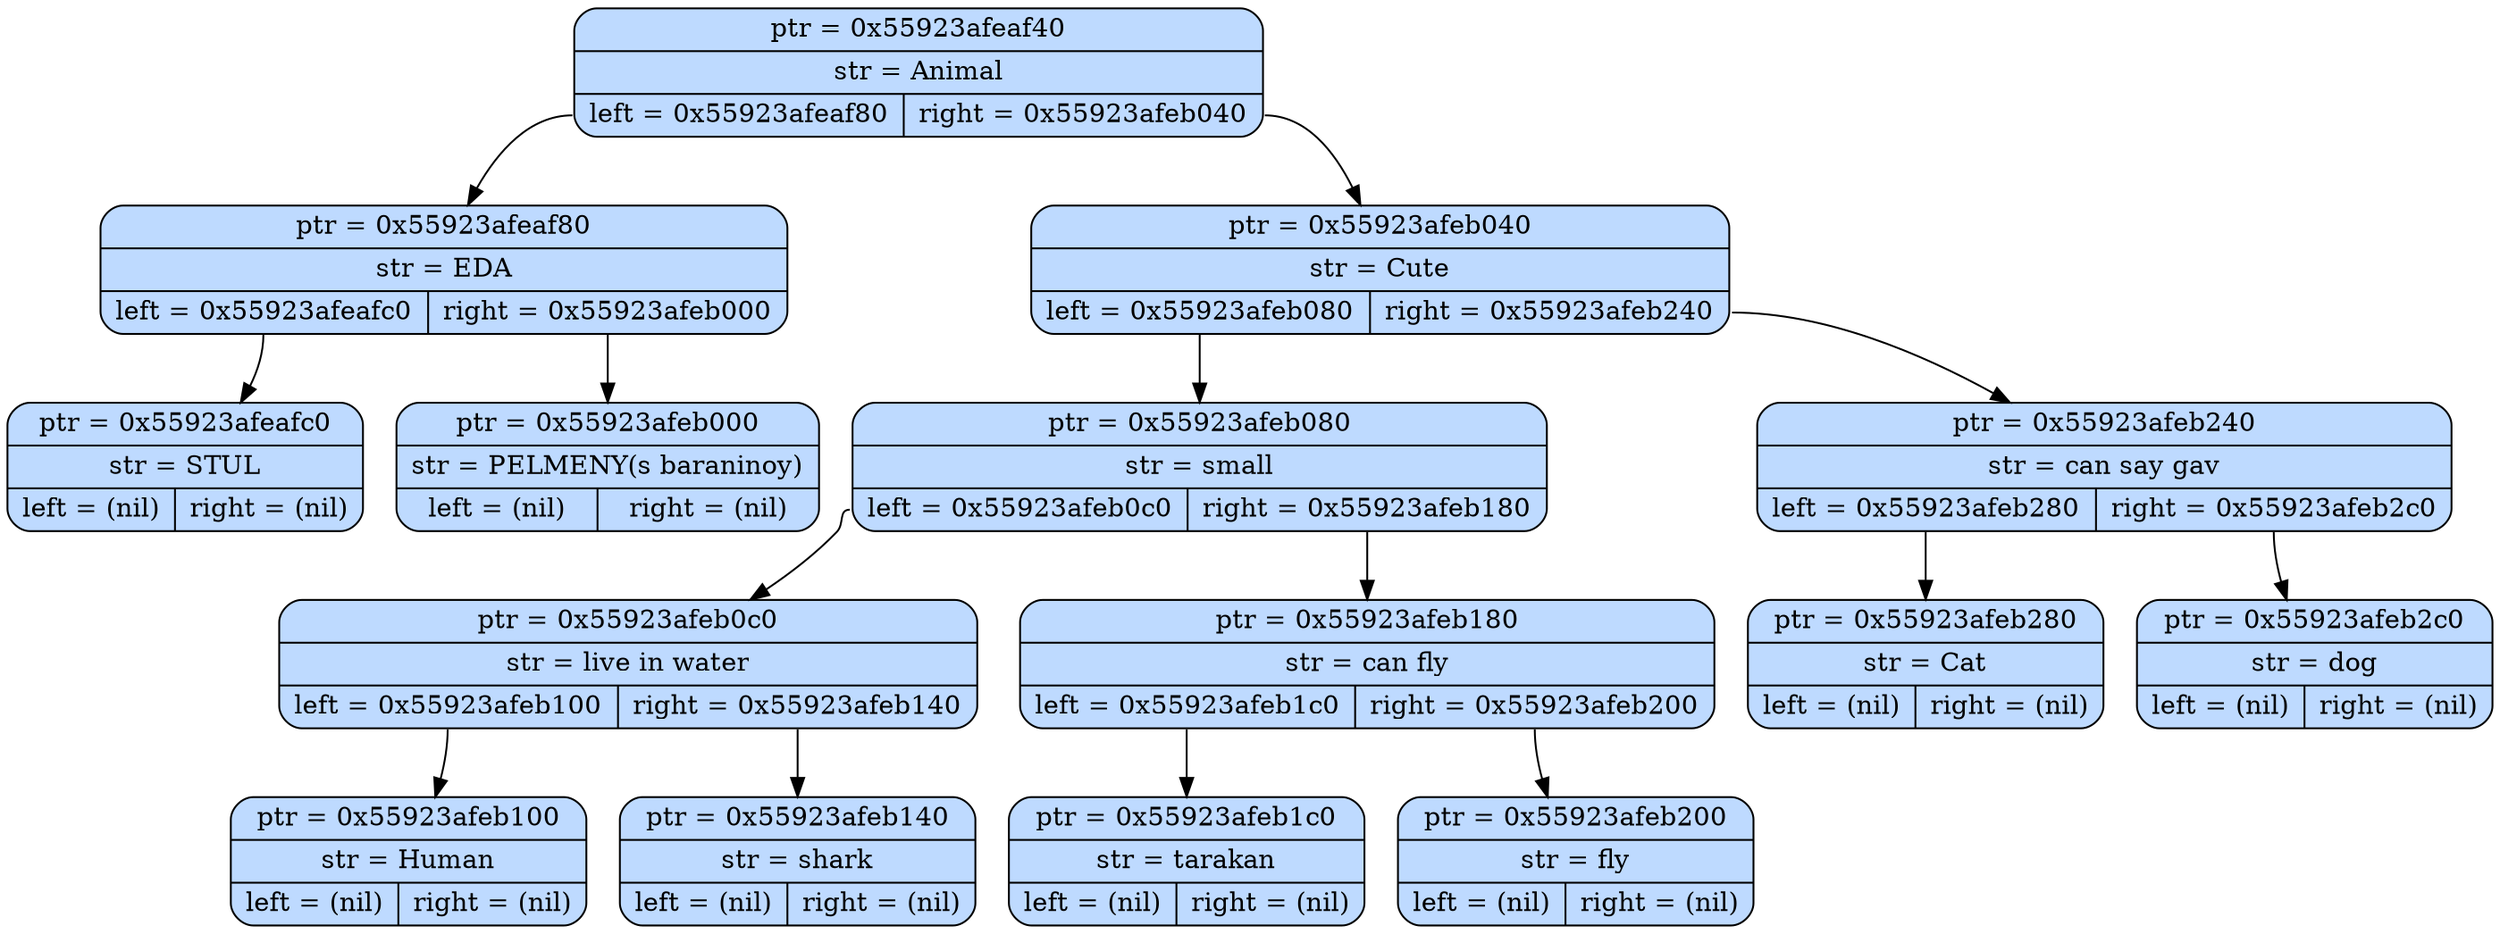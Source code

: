 digraph {
    node0x55923afeaf40 [shape = "Mrecord",  label=" {ptr = 0x55923afeaf40 | str = Animal | {<f0> left = 0x55923afeaf80 | <f1> right = 0x55923afeb040}} ", style="filled", fillcolor="#BEDAFF"]
    node0x55923afeaf40:<f0> -> node0x55923afeaf80
    node0x55923afeaf40:<f1> -> node0x55923afeb040

    node0x55923afeaf80 [shape = "Mrecord",  label=" {ptr = 0x55923afeaf80 | str = EDA | {<f0> left = 0x55923afeafc0 | <f1> right = 0x55923afeb000}} ", style="filled", fillcolor="#BEDAFF"]
    node0x55923afeaf80:<f0> -> node0x55923afeafc0
    node0x55923afeaf80:<f1> -> node0x55923afeb000

    node0x55923afeafc0 [shape = "Mrecord",  label=" {ptr = 0x55923afeafc0 | str = STUL | {<f0> left = (nil) | <f1> right = (nil)}} ", style="filled", fillcolor="#BEDAFF"]

    node0x55923afeb000 [shape = "Mrecord",  label=" {ptr = 0x55923afeb000 | str = PELMENY(s baraninoy) | {<f0> left = (nil) | <f1> right = (nil)}} ", style="filled", fillcolor="#BEDAFF"]

    node0x55923afeb040 [shape = "Mrecord",  label=" {ptr = 0x55923afeb040 | str = Cute | {<f0> left = 0x55923afeb080 | <f1> right = 0x55923afeb240}} ", style="filled", fillcolor="#BEDAFF"]
    node0x55923afeb040:<f0> -> node0x55923afeb080
    node0x55923afeb040:<f1> -> node0x55923afeb240

    node0x55923afeb080 [shape = "Mrecord",  label=" {ptr = 0x55923afeb080 | str = small | {<f0> left = 0x55923afeb0c0 | <f1> right = 0x55923afeb180}} ", style="filled", fillcolor="#BEDAFF"]
    node0x55923afeb080:<f0> -> node0x55923afeb0c0
    node0x55923afeb080:<f1> -> node0x55923afeb180

    node0x55923afeb0c0 [shape = "Mrecord",  label=" {ptr = 0x55923afeb0c0 | str = live in water | {<f0> left = 0x55923afeb100 | <f1> right = 0x55923afeb140}} ", style="filled", fillcolor="#BEDAFF"]
    node0x55923afeb0c0:<f0> -> node0x55923afeb100
    node0x55923afeb0c0:<f1> -> node0x55923afeb140

    node0x55923afeb100 [shape = "Mrecord",  label=" {ptr = 0x55923afeb100 | str = Human | {<f0> left = (nil) | <f1> right = (nil)}} ", style="filled", fillcolor="#BEDAFF"]

    node0x55923afeb140 [shape = "Mrecord",  label=" {ptr = 0x55923afeb140 | str = shark | {<f0> left = (nil) | <f1> right = (nil)}} ", style="filled", fillcolor="#BEDAFF"]

    node0x55923afeb180 [shape = "Mrecord",  label=" {ptr = 0x55923afeb180 | str = can fly | {<f0> left = 0x55923afeb1c0 | <f1> right = 0x55923afeb200}} ", style="filled", fillcolor="#BEDAFF"]
    node0x55923afeb180:<f0> -> node0x55923afeb1c0
    node0x55923afeb180:<f1> -> node0x55923afeb200

    node0x55923afeb1c0 [shape = "Mrecord",  label=" {ptr = 0x55923afeb1c0 | str = tarakan | {<f0> left = (nil) | <f1> right = (nil)}} ", style="filled", fillcolor="#BEDAFF"]

    node0x55923afeb200 [shape = "Mrecord",  label=" {ptr = 0x55923afeb200 | str = fly | {<f0> left = (nil) | <f1> right = (nil)}} ", style="filled", fillcolor="#BEDAFF"]

    node0x55923afeb240 [shape = "Mrecord",  label=" {ptr = 0x55923afeb240 | str = can say gav | {<f0> left = 0x55923afeb280 | <f1> right = 0x55923afeb2c0}} ", style="filled", fillcolor="#BEDAFF"]
    node0x55923afeb240:<f0> -> node0x55923afeb280
    node0x55923afeb240:<f1> -> node0x55923afeb2c0

    node0x55923afeb280 [shape = "Mrecord",  label=" {ptr = 0x55923afeb280 | str = Cat | {<f0> left = (nil) | <f1> right = (nil)}} ", style="filled", fillcolor="#BEDAFF"]

    node0x55923afeb2c0 [shape = "Mrecord",  label=" {ptr = 0x55923afeb2c0 | str = dog | {<f0> left = (nil) | <f1> right = (nil)}} ", style="filled", fillcolor="#BEDAFF"]

}
